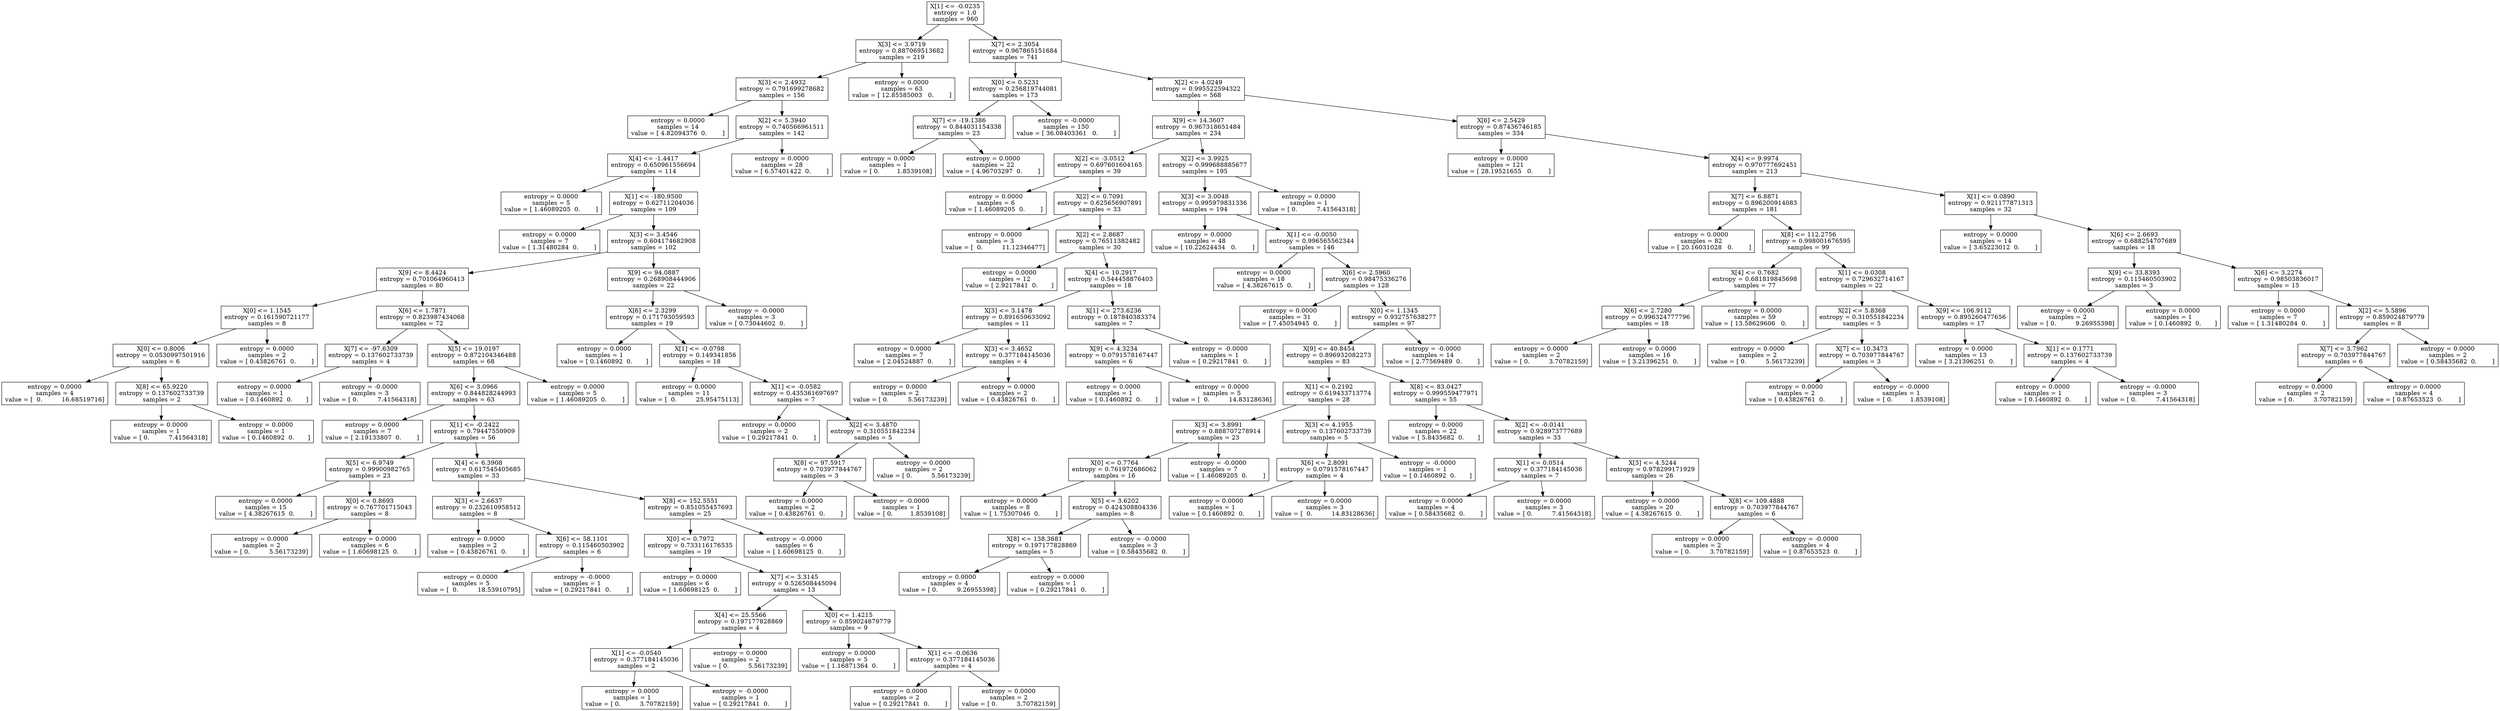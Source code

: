digraph Tree {
0 [label="X[1] <= -0.0235\nentropy = 1.0\nsamples = 960", shape="box"] ;
1 [label="X[3] <= 3.9719\nentropy = 0.887069513682\nsamples = 219", shape="box"] ;
0 -> 1 ;
2 [label="X[3] <= 2.4932\nentropy = 0.791699278682\nsamples = 156", shape="box"] ;
1 -> 2 ;
3 [label="entropy = 0.0000\nsamples = 14\nvalue = [ 4.82094376  0.        ]", shape="box"] ;
2 -> 3 ;
4 [label="X[2] <= 5.3940\nentropy = 0.740566961511\nsamples = 142", shape="box"] ;
2 -> 4 ;
5 [label="X[4] <= -1.4417\nentropy = 0.650961556694\nsamples = 114", shape="box"] ;
4 -> 5 ;
6 [label="entropy = 0.0000\nsamples = 5\nvalue = [ 1.46089205  0.        ]", shape="box"] ;
5 -> 6 ;
7 [label="X[1] <= -180.9500\nentropy = 0.62711204036\nsamples = 109", shape="box"] ;
5 -> 7 ;
8 [label="entropy = 0.0000\nsamples = 7\nvalue = [ 1.31480284  0.        ]", shape="box"] ;
7 -> 8 ;
9 [label="X[3] <= 3.4546\nentropy = 0.604174682908\nsamples = 102", shape="box"] ;
7 -> 9 ;
10 [label="X[9] <= 8.4424\nentropy = 0.701064960413\nsamples = 80", shape="box"] ;
9 -> 10 ;
11 [label="X[0] <= 1.1545\nentropy = 0.161590721177\nsamples = 8", shape="box"] ;
10 -> 11 ;
12 [label="X[0] <= 0.8006\nentropy = 0.0530997501916\nsamples = 6", shape="box"] ;
11 -> 12 ;
13 [label="entropy = 0.0000\nsamples = 4\nvalue = [  0.          16.68519716]", shape="box"] ;
12 -> 13 ;
14 [label="X[8] <= 65.9220\nentropy = 0.137602733739\nsamples = 2", shape="box"] ;
12 -> 14 ;
15 [label="entropy = 0.0000\nsamples = 1\nvalue = [ 0.          7.41564318]", shape="box"] ;
14 -> 15 ;
16 [label="entropy = 0.0000\nsamples = 1\nvalue = [ 0.1460892  0.       ]", shape="box"] ;
14 -> 16 ;
17 [label="entropy = 0.0000\nsamples = 2\nvalue = [ 0.43826761  0.        ]", shape="box"] ;
11 -> 17 ;
18 [label="X[6] <= 1.7871\nentropy = 0.823987434068\nsamples = 72", shape="box"] ;
10 -> 18 ;
19 [label="X[7] <= -97.6309\nentropy = 0.137602733739\nsamples = 4", shape="box"] ;
18 -> 19 ;
20 [label="entropy = 0.0000\nsamples = 1\nvalue = [ 0.1460892  0.       ]", shape="box"] ;
19 -> 20 ;
21 [label="entropy = -0.0000\nsamples = 3\nvalue = [ 0.          7.41564318]", shape="box"] ;
19 -> 21 ;
22 [label="X[5] <= 19.0197\nentropy = 0.872104346488\nsamples = 68", shape="box"] ;
18 -> 22 ;
23 [label="X[6] <= 3.0966\nentropy = 0.844828244993\nsamples = 63", shape="box"] ;
22 -> 23 ;
24 [label="entropy = 0.0000\nsamples = 7\nvalue = [ 2.19133807  0.        ]", shape="box"] ;
23 -> 24 ;
25 [label="X[1] <= -0.2422\nentropy = 0.79447550909\nsamples = 56", shape="box"] ;
23 -> 25 ;
26 [label="X[5] <= 6.9749\nentropy = 0.99900982765\nsamples = 23", shape="box"] ;
25 -> 26 ;
27 [label="entropy = 0.0000\nsamples = 15\nvalue = [ 4.38267615  0.        ]", shape="box"] ;
26 -> 27 ;
28 [label="X[0] <= 0.8693\nentropy = 0.767701715043\nsamples = 8", shape="box"] ;
26 -> 28 ;
29 [label="entropy = 0.0000\nsamples = 2\nvalue = [ 0.          5.56173239]", shape="box"] ;
28 -> 29 ;
30 [label="entropy = 0.0000\nsamples = 6\nvalue = [ 1.60698125  0.        ]", shape="box"] ;
28 -> 30 ;
31 [label="X[4] <= 6.3908\nentropy = 0.617545405685\nsamples = 33", shape="box"] ;
25 -> 31 ;
32 [label="X[3] <= 2.6637\nentropy = 0.232610958512\nsamples = 8", shape="box"] ;
31 -> 32 ;
33 [label="entropy = 0.0000\nsamples = 2\nvalue = [ 0.43826761  0.        ]", shape="box"] ;
32 -> 33 ;
34 [label="X[6] <= 58.1101\nentropy = 0.115460503902\nsamples = 6", shape="box"] ;
32 -> 34 ;
35 [label="entropy = 0.0000\nsamples = 5\nvalue = [  0.          18.53910795]", shape="box"] ;
34 -> 35 ;
36 [label="entropy = -0.0000\nsamples = 1\nvalue = [ 0.29217841  0.        ]", shape="box"] ;
34 -> 36 ;
37 [label="X[8] <= 152.5551\nentropy = 0.851055457693\nsamples = 25", shape="box"] ;
31 -> 37 ;
38 [label="X[0] <= 0.7972\nentropy = 0.733116176535\nsamples = 19", shape="box"] ;
37 -> 38 ;
39 [label="entropy = 0.0000\nsamples = 6\nvalue = [ 1.60698125  0.        ]", shape="box"] ;
38 -> 39 ;
40 [label="X[7] <= 3.3145\nentropy = 0.526508445094\nsamples = 13", shape="box"] ;
38 -> 40 ;
41 [label="X[4] <= 25.5566\nentropy = 0.197177828869\nsamples = 4", shape="box"] ;
40 -> 41 ;
42 [label="X[1] <= -0.0540\nentropy = 0.377184145036\nsamples = 2", shape="box"] ;
41 -> 42 ;
43 [label="entropy = 0.0000\nsamples = 1\nvalue = [ 0.          3.70782159]", shape="box"] ;
42 -> 43 ;
44 [label="entropy = -0.0000\nsamples = 1\nvalue = [ 0.29217841  0.        ]", shape="box"] ;
42 -> 44 ;
45 [label="entropy = 0.0000\nsamples = 2\nvalue = [ 0.          5.56173239]", shape="box"] ;
41 -> 45 ;
46 [label="X[0] <= 1.4215\nentropy = 0.859024879779\nsamples = 9", shape="box"] ;
40 -> 46 ;
47 [label="entropy = 0.0000\nsamples = 5\nvalue = [ 1.16871364  0.        ]", shape="box"] ;
46 -> 47 ;
48 [label="X[1] <= -0.0636\nentropy = 0.377184145036\nsamples = 4", shape="box"] ;
46 -> 48 ;
49 [label="entropy = 0.0000\nsamples = 2\nvalue = [ 0.29217841  0.        ]", shape="box"] ;
48 -> 49 ;
50 [label="entropy = 0.0000\nsamples = 2\nvalue = [ 0.          3.70782159]", shape="box"] ;
48 -> 50 ;
51 [label="entropy = -0.0000\nsamples = 6\nvalue = [ 1.60698125  0.        ]", shape="box"] ;
37 -> 51 ;
52 [label="entropy = 0.0000\nsamples = 5\nvalue = [ 1.46089205  0.        ]", shape="box"] ;
22 -> 52 ;
53 [label="X[9] <= 94.0887\nentropy = 0.268908444906\nsamples = 22", shape="box"] ;
9 -> 53 ;
54 [label="X[6] <= 2.3299\nentropy = 0.171793059593\nsamples = 19", shape="box"] ;
53 -> 54 ;
55 [label="entropy = 0.0000\nsamples = 1\nvalue = [ 0.1460892  0.       ]", shape="box"] ;
54 -> 55 ;
56 [label="X[1] <= -0.0798\nentropy = 0.149341856\nsamples = 18", shape="box"] ;
54 -> 56 ;
57 [label="entropy = 0.0000\nsamples = 11\nvalue = [  0.          25.95475113]", shape="box"] ;
56 -> 57 ;
58 [label="X[1] <= -0.0582\nentropy = 0.435361697697\nsamples = 7", shape="box"] ;
56 -> 58 ;
59 [label="entropy = 0.0000\nsamples = 2\nvalue = [ 0.29217841  0.        ]", shape="box"] ;
58 -> 59 ;
60 [label="X[2] <= 3.4870\nentropy = 0.310551842234\nsamples = 5", shape="box"] ;
58 -> 60 ;
61 [label="X[8] <= 97.5917\nentropy = 0.703977844767\nsamples = 3", shape="box"] ;
60 -> 61 ;
62 [label="entropy = 0.0000\nsamples = 2\nvalue = [ 0.43826761  0.        ]", shape="box"] ;
61 -> 62 ;
63 [label="entropy = -0.0000\nsamples = 1\nvalue = [ 0.         1.8539108]", shape="box"] ;
61 -> 63 ;
64 [label="entropy = 0.0000\nsamples = 2\nvalue = [ 0.          5.56173239]", shape="box"] ;
60 -> 64 ;
65 [label="entropy = -0.0000\nsamples = 3\nvalue = [ 0.73044602  0.        ]", shape="box"] ;
53 -> 65 ;
66 [label="entropy = 0.0000\nsamples = 28\nvalue = [ 6.57401422  0.        ]", shape="box"] ;
4 -> 66 ;
67 [label="entropy = 0.0000\nsamples = 63\nvalue = [ 12.85585003   0.        ]", shape="box"] ;
1 -> 67 ;
68 [label="X[7] <= 2.3054\nentropy = 0.967865151684\nsamples = 741", shape="box"] ;
0 -> 68 ;
69 [label="X[0] <= 0.5231\nentropy = 0.256819744081\nsamples = 173", shape="box"] ;
68 -> 69 ;
70 [label="X[7] <= -19.1386\nentropy = 0.844031154338\nsamples = 23", shape="box"] ;
69 -> 70 ;
71 [label="entropy = 0.0000\nsamples = 1\nvalue = [ 0.         1.8539108]", shape="box"] ;
70 -> 71 ;
72 [label="entropy = 0.0000\nsamples = 22\nvalue = [ 4.96703297  0.        ]", shape="box"] ;
70 -> 72 ;
73 [label="entropy = -0.0000\nsamples = 150\nvalue = [ 36.08403361   0.        ]", shape="box"] ;
69 -> 73 ;
74 [label="X[2] <= 4.0249\nentropy = 0.995522594322\nsamples = 568", shape="box"] ;
68 -> 74 ;
75 [label="X[9] <= 14.3607\nentropy = 0.967318651484\nsamples = 234", shape="box"] ;
74 -> 75 ;
76 [label="X[2] <= -3.0512\nentropy = 0.697601604165\nsamples = 39", shape="box"] ;
75 -> 76 ;
77 [label="entropy = 0.0000\nsamples = 6\nvalue = [ 1.46089205  0.        ]", shape="box"] ;
76 -> 77 ;
78 [label="X[2] <= 0.7091\nentropy = 0.625656907891\nsamples = 33", shape="box"] ;
76 -> 78 ;
79 [label="entropy = 0.0000\nsamples = 3\nvalue = [  0.          11.12346477]", shape="box"] ;
78 -> 79 ;
80 [label="X[2] <= 2.8687\nentropy = 0.76511382482\nsamples = 30", shape="box"] ;
78 -> 80 ;
81 [label="entropy = 0.0000\nsamples = 12\nvalue = [ 2.9217841  0.       ]", shape="box"] ;
80 -> 81 ;
82 [label="X[4] <= 10.2917\nentropy = 0.544458876403\nsamples = 18", shape="box"] ;
80 -> 82 ;
83 [label="X[3] <= 3.1478\nentropy = 0.891659633092\nsamples = 11", shape="box"] ;
82 -> 83 ;
84 [label="entropy = 0.0000\nsamples = 7\nvalue = [ 2.04524887  0.        ]", shape="box"] ;
83 -> 84 ;
85 [label="X[3] <= 3.4652\nentropy = 0.377184145036\nsamples = 4", shape="box"] ;
83 -> 85 ;
86 [label="entropy = 0.0000\nsamples = 2\nvalue = [ 0.          5.56173239]", shape="box"] ;
85 -> 86 ;
87 [label="entropy = 0.0000\nsamples = 2\nvalue = [ 0.43826761  0.        ]", shape="box"] ;
85 -> 87 ;
88 [label="X[1] <= 273.6236\nentropy = 0.187840383374\nsamples = 7", shape="box"] ;
82 -> 88 ;
89 [label="X[9] <= 4.3234\nentropy = 0.0791578167447\nsamples = 6", shape="box"] ;
88 -> 89 ;
90 [label="entropy = 0.0000\nsamples = 1\nvalue = [ 0.1460892  0.       ]", shape="box"] ;
89 -> 90 ;
91 [label="entropy = 0.0000\nsamples = 5\nvalue = [  0.          14.83128636]", shape="box"] ;
89 -> 91 ;
92 [label="entropy = -0.0000\nsamples = 1\nvalue = [ 0.29217841  0.        ]", shape="box"] ;
88 -> 92 ;
93 [label="X[2] <= 3.9925\nentropy = 0.999688885677\nsamples = 195", shape="box"] ;
75 -> 93 ;
94 [label="X[3] <= 3.0048\nentropy = 0.995979831336\nsamples = 194", shape="box"] ;
93 -> 94 ;
95 [label="entropy = 0.0000\nsamples = 48\nvalue = [ 10.22624434   0.        ]", shape="box"] ;
94 -> 95 ;
96 [label="X[1] <= -0.0050\nentropy = 0.996565562344\nsamples = 146", shape="box"] ;
94 -> 96 ;
97 [label="entropy = 0.0000\nsamples = 18\nvalue = [ 4.38267615  0.        ]", shape="box"] ;
96 -> 97 ;
98 [label="X[6] <= 2.5960\nentropy = 0.98475336276\nsamples = 128", shape="box"] ;
96 -> 98 ;
99 [label="entropy = 0.0000\nsamples = 31\nvalue = [ 7.45054945  0.        ]", shape="box"] ;
98 -> 99 ;
100 [label="X[0] <= 1.1345\nentropy = 0.932757638277\nsamples = 97", shape="box"] ;
98 -> 100 ;
101 [label="X[9] <= 40.8454\nentropy = 0.896932082273\nsamples = 83", shape="box"] ;
100 -> 101 ;
102 [label="X[1] <= 0.2192\nentropy = 0.619433713774\nsamples = 28", shape="box"] ;
101 -> 102 ;
103 [label="X[3] <= 3.8991\nentropy = 0.888707278914\nsamples = 23", shape="box"] ;
102 -> 103 ;
104 [label="X[0] <= 0.7764\nentropy = 0.761972686062\nsamples = 16", shape="box"] ;
103 -> 104 ;
105 [label="entropy = 0.0000\nsamples = 8\nvalue = [ 1.75307046  0.        ]", shape="box"] ;
104 -> 105 ;
106 [label="X[5] <= 3.6202\nentropy = 0.424308804336\nsamples = 8", shape="box"] ;
104 -> 106 ;
107 [label="X[8] <= 138.3681\nentropy = 0.197177828869\nsamples = 5", shape="box"] ;
106 -> 107 ;
108 [label="entropy = 0.0000\nsamples = 4\nvalue = [ 0.          9.26955398]", shape="box"] ;
107 -> 108 ;
109 [label="entropy = 0.0000\nsamples = 1\nvalue = [ 0.29217841  0.        ]", shape="box"] ;
107 -> 109 ;
110 [label="entropy = -0.0000\nsamples = 3\nvalue = [ 0.58435682  0.        ]", shape="box"] ;
106 -> 110 ;
111 [label="entropy = -0.0000\nsamples = 7\nvalue = [ 1.46089205  0.        ]", shape="box"] ;
103 -> 111 ;
112 [label="X[3] <= 4.1955\nentropy = 0.137602733739\nsamples = 5", shape="box"] ;
102 -> 112 ;
113 [label="X[6] <= 2.8091\nentropy = 0.0791578167447\nsamples = 4", shape="box"] ;
112 -> 113 ;
114 [label="entropy = 0.0000\nsamples = 1\nvalue = [ 0.1460892  0.       ]", shape="box"] ;
113 -> 114 ;
115 [label="entropy = 0.0000\nsamples = 3\nvalue = [  0.          14.83128636]", shape="box"] ;
113 -> 115 ;
116 [label="entropy = -0.0000\nsamples = 1\nvalue = [ 0.1460892  0.       ]", shape="box"] ;
112 -> 116 ;
117 [label="X[8] <= 83.0427\nentropy = 0.999559477971\nsamples = 55", shape="box"] ;
101 -> 117 ;
118 [label="entropy = 0.0000\nsamples = 22\nvalue = [ 5.8435682  0.       ]", shape="box"] ;
117 -> 118 ;
119 [label="X[2] <= -0.0141\nentropy = 0.928973777689\nsamples = 33", shape="box"] ;
117 -> 119 ;
120 [label="X[1] <= 0.0514\nentropy = 0.377184145036\nsamples = 7", shape="box"] ;
119 -> 120 ;
121 [label="entropy = 0.0000\nsamples = 4\nvalue = [ 0.58435682  0.        ]", shape="box"] ;
120 -> 121 ;
122 [label="entropy = 0.0000\nsamples = 3\nvalue = [ 0.          7.41564318]", shape="box"] ;
120 -> 122 ;
123 [label="X[3] <= 4.5244\nentropy = 0.978299171929\nsamples = 26", shape="box"] ;
119 -> 123 ;
124 [label="entropy = 0.0000\nsamples = 20\nvalue = [ 4.38267615  0.        ]", shape="box"] ;
123 -> 124 ;
125 [label="X[8] <= 109.4888\nentropy = 0.703977844767\nsamples = 6", shape="box"] ;
123 -> 125 ;
126 [label="entropy = 0.0000\nsamples = 2\nvalue = [ 0.          3.70782159]", shape="box"] ;
125 -> 126 ;
127 [label="entropy = -0.0000\nsamples = 4\nvalue = [ 0.87653523  0.        ]", shape="box"] ;
125 -> 127 ;
128 [label="entropy = -0.0000\nsamples = 14\nvalue = [ 2.77569489  0.        ]", shape="box"] ;
100 -> 128 ;
129 [label="entropy = 0.0000\nsamples = 1\nvalue = [ 0.          7.41564318]", shape="box"] ;
93 -> 129 ;
130 [label="X[6] <= 2.5429\nentropy = 0.87436746185\nsamples = 334", shape="box"] ;
74 -> 130 ;
131 [label="entropy = 0.0000\nsamples = 121\nvalue = [ 28.19521655   0.        ]", shape="box"] ;
130 -> 131 ;
132 [label="X[4] <= 9.9974\nentropy = 0.970777692451\nsamples = 213", shape="box"] ;
130 -> 132 ;
133 [label="X[7] <= 6.8871\nentropy = 0.896200914083\nsamples = 181", shape="box"] ;
132 -> 133 ;
134 [label="entropy = 0.0000\nsamples = 82\nvalue = [ 20.16031028   0.        ]", shape="box"] ;
133 -> 134 ;
135 [label="X[8] <= 112.2756\nentropy = 0.998001676595\nsamples = 99", shape="box"] ;
133 -> 135 ;
136 [label="X[4] <= 0.7682\nentropy = 0.681819845698\nsamples = 77", shape="box"] ;
135 -> 136 ;
137 [label="X[6] <= 2.7280\nentropy = 0.996324777796\nsamples = 18", shape="box"] ;
136 -> 137 ;
138 [label="entropy = 0.0000\nsamples = 2\nvalue = [ 0.          3.70782159]", shape="box"] ;
137 -> 138 ;
139 [label="entropy = 0.0000\nsamples = 16\nvalue = [ 3.21396251  0.        ]", shape="box"] ;
137 -> 139 ;
140 [label="entropy = 0.0000\nsamples = 59\nvalue = [ 13.58629606   0.        ]", shape="box"] ;
136 -> 140 ;
141 [label="X[1] <= 0.0308\nentropy = 0.729632714167\nsamples = 22", shape="box"] ;
135 -> 141 ;
142 [label="X[2] <= 5.8368\nentropy = 0.310551842234\nsamples = 5", shape="box"] ;
141 -> 142 ;
143 [label="entropy = 0.0000\nsamples = 2\nvalue = [ 0.          5.56173239]", shape="box"] ;
142 -> 143 ;
144 [label="X[7] <= 10.3473\nentropy = 0.703977844767\nsamples = 3", shape="box"] ;
142 -> 144 ;
145 [label="entropy = 0.0000\nsamples = 2\nvalue = [ 0.43826761  0.        ]", shape="box"] ;
144 -> 145 ;
146 [label="entropy = -0.0000\nsamples = 1\nvalue = [ 0.         1.8539108]", shape="box"] ;
144 -> 146 ;
147 [label="X[9] <= 106.9112\nentropy = 0.895260477656\nsamples = 17", shape="box"] ;
141 -> 147 ;
148 [label="entropy = 0.0000\nsamples = 13\nvalue = [ 3.21396251  0.        ]", shape="box"] ;
147 -> 148 ;
149 [label="X[1] <= 0.1771\nentropy = 0.137602733739\nsamples = 4", shape="box"] ;
147 -> 149 ;
150 [label="entropy = 0.0000\nsamples = 1\nvalue = [ 0.1460892  0.       ]", shape="box"] ;
149 -> 150 ;
151 [label="entropy = -0.0000\nsamples = 3\nvalue = [ 0.          7.41564318]", shape="box"] ;
149 -> 151 ;
152 [label="X[1] <= 0.0890\nentropy = 0.921177871313\nsamples = 32", shape="box"] ;
132 -> 152 ;
153 [label="entropy = 0.0000\nsamples = 14\nvalue = [ 3.65223012  0.        ]", shape="box"] ;
152 -> 153 ;
154 [label="X[6] <= 2.6693\nentropy = 0.688254707689\nsamples = 18", shape="box"] ;
152 -> 154 ;
155 [label="X[9] <= 33.8393\nentropy = 0.115460503902\nsamples = 3", shape="box"] ;
154 -> 155 ;
156 [label="entropy = 0.0000\nsamples = 2\nvalue = [ 0.          9.26955398]", shape="box"] ;
155 -> 156 ;
157 [label="entropy = 0.0000\nsamples = 1\nvalue = [ 0.1460892  0.       ]", shape="box"] ;
155 -> 157 ;
158 [label="X[6] <= 3.2274\nentropy = 0.98503836017\nsamples = 15", shape="box"] ;
154 -> 158 ;
159 [label="entropy = 0.0000\nsamples = 7\nvalue = [ 1.31480284  0.        ]", shape="box"] ;
158 -> 159 ;
160 [label="X[2] <= 5.5896\nentropy = 0.859024879779\nsamples = 8", shape="box"] ;
158 -> 160 ;
161 [label="X[7] <= 3.7962\nentropy = 0.703977844767\nsamples = 6", shape="box"] ;
160 -> 161 ;
162 [label="entropy = 0.0000\nsamples = 2\nvalue = [ 0.          3.70782159]", shape="box"] ;
161 -> 162 ;
163 [label="entropy = 0.0000\nsamples = 4\nvalue = [ 0.87653523  0.        ]", shape="box"] ;
161 -> 163 ;
164 [label="entropy = 0.0000\nsamples = 2\nvalue = [ 0.58435682  0.        ]", shape="box"] ;
160 -> 164 ;
}